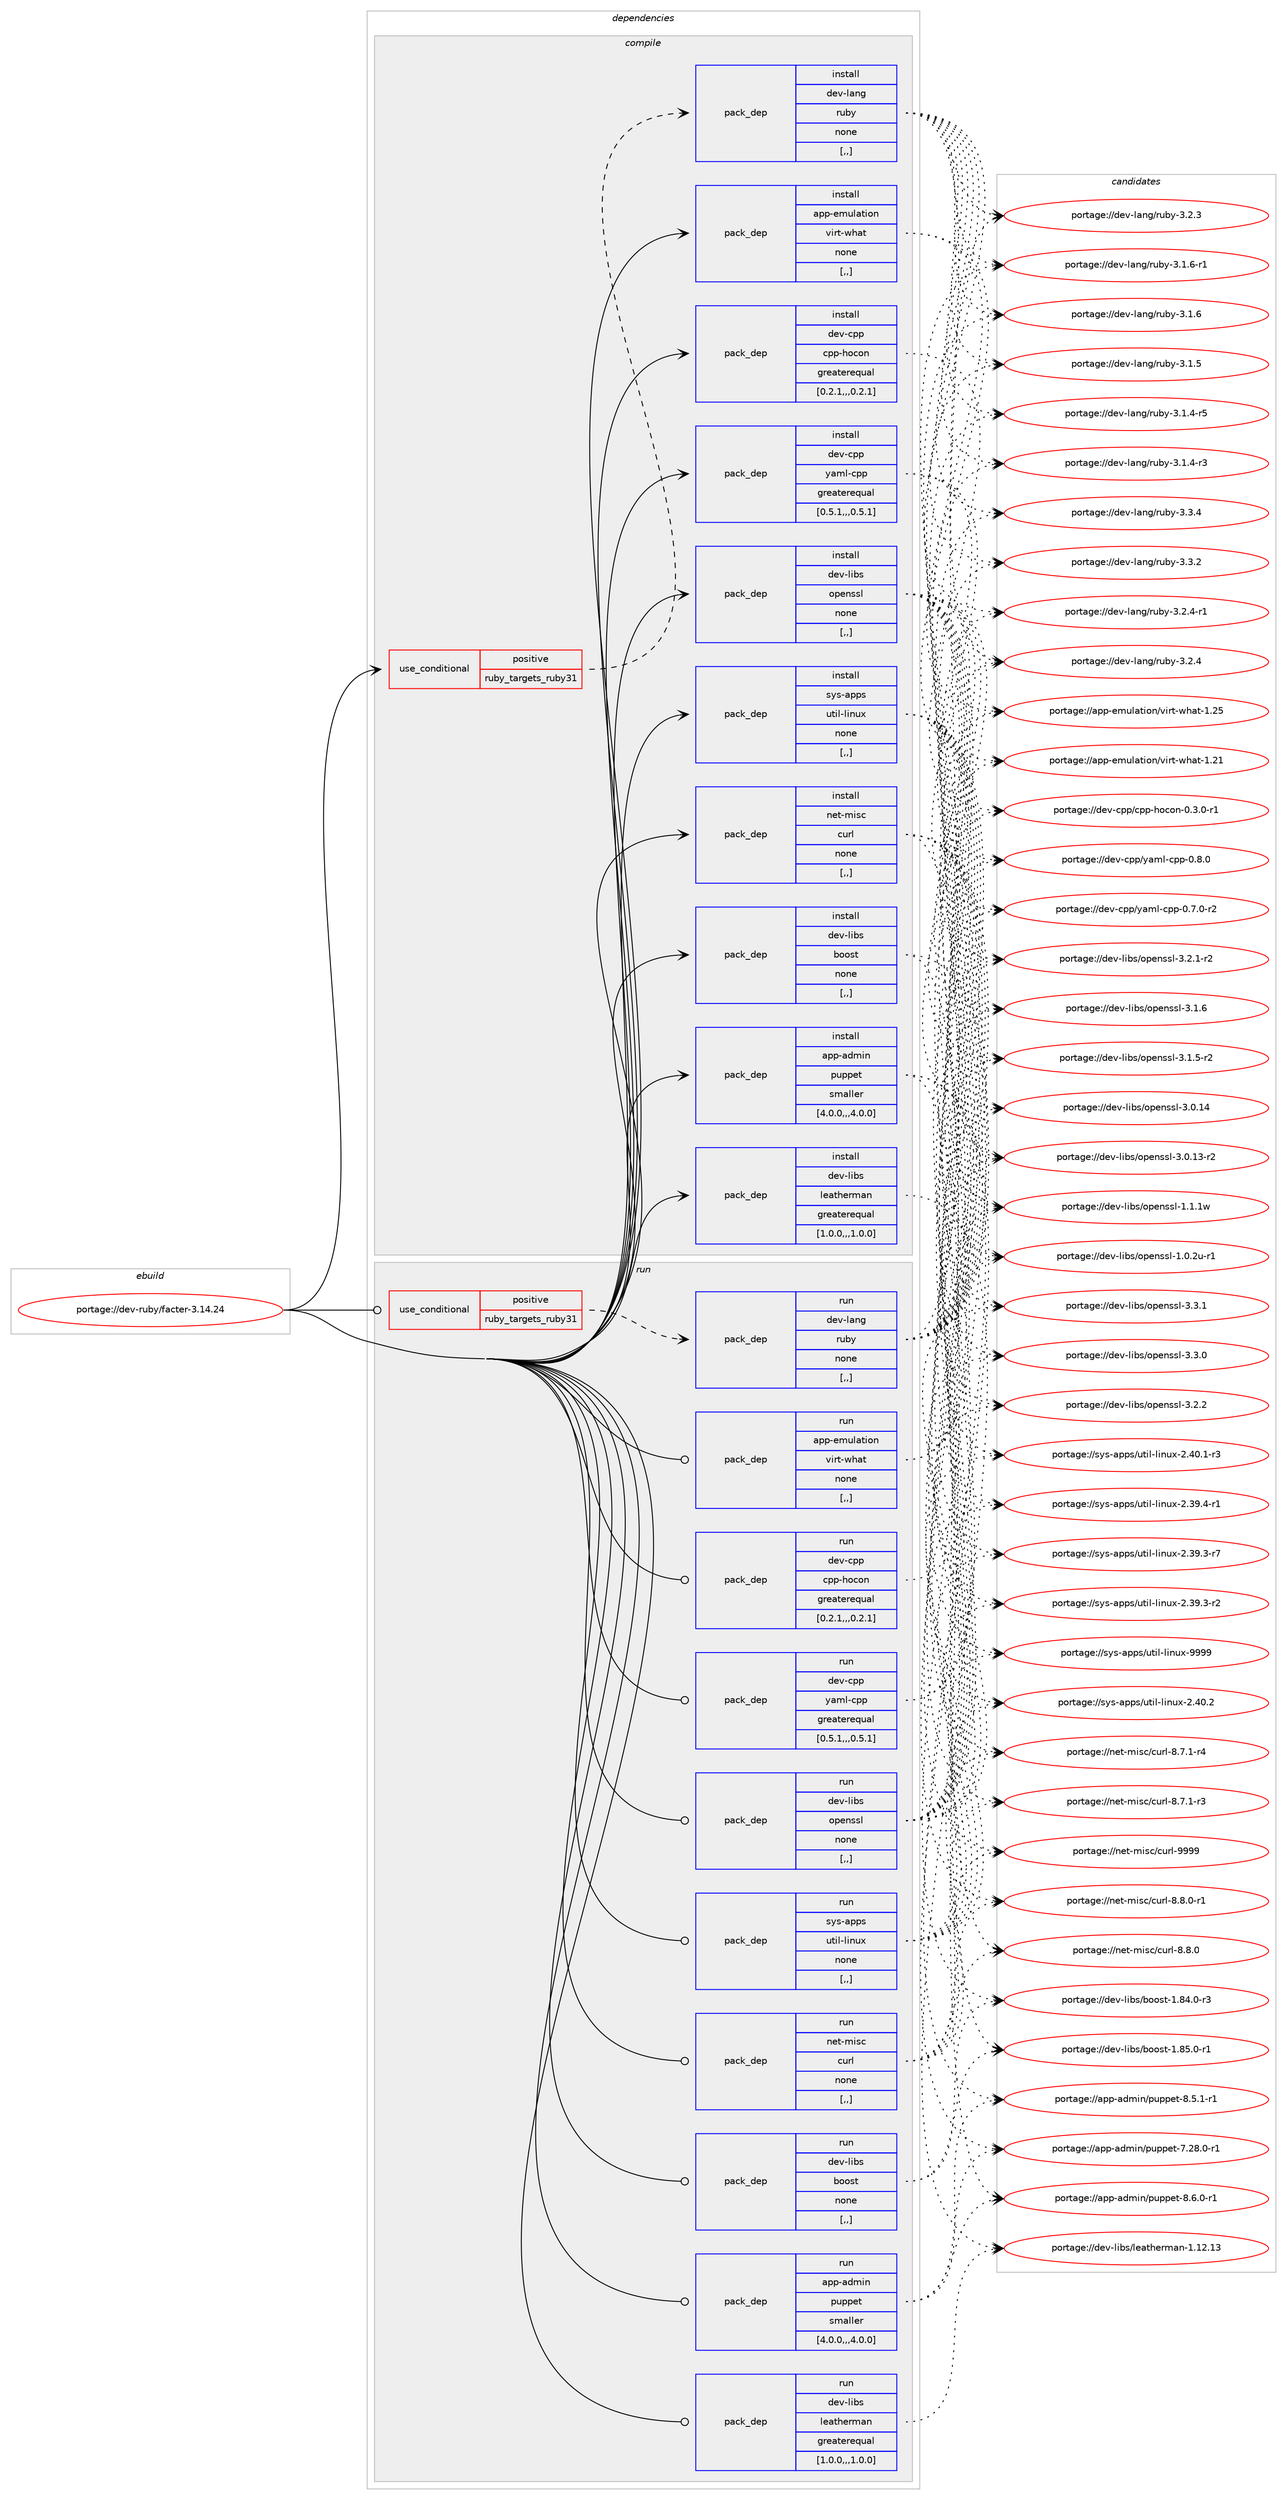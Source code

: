 digraph prolog {

# *************
# Graph options
# *************

newrank=true;
concentrate=true;
compound=true;
graph [rankdir=LR,fontname=Helvetica,fontsize=10,ranksep=1.5];#, ranksep=2.5, nodesep=0.2];
edge  [arrowhead=vee];
node  [fontname=Helvetica,fontsize=10];

# **********
# The ebuild
# **********

subgraph cluster_leftcol {
color=gray;
label=<<i>ebuild</i>>;
id [label="portage://dev-ruby/facter-3.14.24", color=red, width=4, href="../dev-ruby/facter-3.14.24.svg"];
}

# ****************
# The dependencies
# ****************

subgraph cluster_midcol {
color=gray;
label=<<i>dependencies</i>>;
subgraph cluster_compile {
fillcolor="#eeeeee";
style=filled;
label=<<i>compile</i>>;
subgraph cond47302 {
dependency182671 [label=<<TABLE BORDER="0" CELLBORDER="1" CELLSPACING="0" CELLPADDING="4"><TR><TD ROWSPAN="3" CELLPADDING="10">use_conditional</TD></TR><TR><TD>positive</TD></TR><TR><TD>ruby_targets_ruby31</TD></TR></TABLE>>, shape=none, color=red];
subgraph pack134054 {
dependency182672 [label=<<TABLE BORDER="0" CELLBORDER="1" CELLSPACING="0" CELLPADDING="4" WIDTH="220"><TR><TD ROWSPAN="6" CELLPADDING="30">pack_dep</TD></TR><TR><TD WIDTH="110">install</TD></TR><TR><TD>dev-lang</TD></TR><TR><TD>ruby</TD></TR><TR><TD>none</TD></TR><TR><TD>[,,]</TD></TR></TABLE>>, shape=none, color=blue];
}
dependency182671:e -> dependency182672:w [weight=20,style="dashed",arrowhead="vee"];
}
id:e -> dependency182671:w [weight=20,style="solid",arrowhead="vee"];
subgraph pack134055 {
dependency182673 [label=<<TABLE BORDER="0" CELLBORDER="1" CELLSPACING="0" CELLPADDING="4" WIDTH="220"><TR><TD ROWSPAN="6" CELLPADDING="30">pack_dep</TD></TR><TR><TD WIDTH="110">install</TD></TR><TR><TD>app-emulation</TD></TR><TR><TD>virt-what</TD></TR><TR><TD>none</TD></TR><TR><TD>[,,]</TD></TR></TABLE>>, shape=none, color=blue];
}
id:e -> dependency182673:w [weight=20,style="solid",arrowhead="vee"];
subgraph pack134056 {
dependency182674 [label=<<TABLE BORDER="0" CELLBORDER="1" CELLSPACING="0" CELLPADDING="4" WIDTH="220"><TR><TD ROWSPAN="6" CELLPADDING="30">pack_dep</TD></TR><TR><TD WIDTH="110">install</TD></TR><TR><TD>dev-cpp</TD></TR><TR><TD>cpp-hocon</TD></TR><TR><TD>greaterequal</TD></TR><TR><TD>[0.2.1,,,0.2.1]</TD></TR></TABLE>>, shape=none, color=blue];
}
id:e -> dependency182674:w [weight=20,style="solid",arrowhead="vee"];
subgraph pack134057 {
dependency182675 [label=<<TABLE BORDER="0" CELLBORDER="1" CELLSPACING="0" CELLPADDING="4" WIDTH="220"><TR><TD ROWSPAN="6" CELLPADDING="30">pack_dep</TD></TR><TR><TD WIDTH="110">install</TD></TR><TR><TD>dev-cpp</TD></TR><TR><TD>yaml-cpp</TD></TR><TR><TD>greaterequal</TD></TR><TR><TD>[0.5.1,,,0.5.1]</TD></TR></TABLE>>, shape=none, color=blue];
}
id:e -> dependency182675:w [weight=20,style="solid",arrowhead="vee"];
subgraph pack134058 {
dependency182676 [label=<<TABLE BORDER="0" CELLBORDER="1" CELLSPACING="0" CELLPADDING="4" WIDTH="220"><TR><TD ROWSPAN="6" CELLPADDING="30">pack_dep</TD></TR><TR><TD WIDTH="110">install</TD></TR><TR><TD>dev-libs</TD></TR><TR><TD>boost</TD></TR><TR><TD>none</TD></TR><TR><TD>[,,]</TD></TR></TABLE>>, shape=none, color=blue];
}
id:e -> dependency182676:w [weight=20,style="solid",arrowhead="vee"];
subgraph pack134059 {
dependency182677 [label=<<TABLE BORDER="0" CELLBORDER="1" CELLSPACING="0" CELLPADDING="4" WIDTH="220"><TR><TD ROWSPAN="6" CELLPADDING="30">pack_dep</TD></TR><TR><TD WIDTH="110">install</TD></TR><TR><TD>dev-libs</TD></TR><TR><TD>leatherman</TD></TR><TR><TD>greaterequal</TD></TR><TR><TD>[1.0.0,,,1.0.0]</TD></TR></TABLE>>, shape=none, color=blue];
}
id:e -> dependency182677:w [weight=20,style="solid",arrowhead="vee"];
subgraph pack134060 {
dependency182678 [label=<<TABLE BORDER="0" CELLBORDER="1" CELLSPACING="0" CELLPADDING="4" WIDTH="220"><TR><TD ROWSPAN="6" CELLPADDING="30">pack_dep</TD></TR><TR><TD WIDTH="110">install</TD></TR><TR><TD>dev-libs</TD></TR><TR><TD>openssl</TD></TR><TR><TD>none</TD></TR><TR><TD>[,,]</TD></TR></TABLE>>, shape=none, color=blue];
}
id:e -> dependency182678:w [weight=20,style="solid",arrowhead="vee"];
subgraph pack134061 {
dependency182679 [label=<<TABLE BORDER="0" CELLBORDER="1" CELLSPACING="0" CELLPADDING="4" WIDTH="220"><TR><TD ROWSPAN="6" CELLPADDING="30">pack_dep</TD></TR><TR><TD WIDTH="110">install</TD></TR><TR><TD>net-misc</TD></TR><TR><TD>curl</TD></TR><TR><TD>none</TD></TR><TR><TD>[,,]</TD></TR></TABLE>>, shape=none, color=blue];
}
id:e -> dependency182679:w [weight=20,style="solid",arrowhead="vee"];
subgraph pack134062 {
dependency182680 [label=<<TABLE BORDER="0" CELLBORDER="1" CELLSPACING="0" CELLPADDING="4" WIDTH="220"><TR><TD ROWSPAN="6" CELLPADDING="30">pack_dep</TD></TR><TR><TD WIDTH="110">install</TD></TR><TR><TD>sys-apps</TD></TR><TR><TD>util-linux</TD></TR><TR><TD>none</TD></TR><TR><TD>[,,]</TD></TR></TABLE>>, shape=none, color=blue];
}
id:e -> dependency182680:w [weight=20,style="solid",arrowhead="vee"];
subgraph pack134063 {
dependency182681 [label=<<TABLE BORDER="0" CELLBORDER="1" CELLSPACING="0" CELLPADDING="4" WIDTH="220"><TR><TD ROWSPAN="6" CELLPADDING="30">pack_dep</TD></TR><TR><TD WIDTH="110">install</TD></TR><TR><TD>app-admin</TD></TR><TR><TD>puppet</TD></TR><TR><TD>smaller</TD></TR><TR><TD>[4.0.0,,,4.0.0]</TD></TR></TABLE>>, shape=none, color=blue];
}
id:e -> dependency182681:w [weight=20,style="solid",arrowhead="vee"];
}
subgraph cluster_compileandrun {
fillcolor="#eeeeee";
style=filled;
label=<<i>compile and run</i>>;
}
subgraph cluster_run {
fillcolor="#eeeeee";
style=filled;
label=<<i>run</i>>;
subgraph cond47303 {
dependency182682 [label=<<TABLE BORDER="0" CELLBORDER="1" CELLSPACING="0" CELLPADDING="4"><TR><TD ROWSPAN="3" CELLPADDING="10">use_conditional</TD></TR><TR><TD>positive</TD></TR><TR><TD>ruby_targets_ruby31</TD></TR></TABLE>>, shape=none, color=red];
subgraph pack134064 {
dependency182683 [label=<<TABLE BORDER="0" CELLBORDER="1" CELLSPACING="0" CELLPADDING="4" WIDTH="220"><TR><TD ROWSPAN="6" CELLPADDING="30">pack_dep</TD></TR><TR><TD WIDTH="110">run</TD></TR><TR><TD>dev-lang</TD></TR><TR><TD>ruby</TD></TR><TR><TD>none</TD></TR><TR><TD>[,,]</TD></TR></TABLE>>, shape=none, color=blue];
}
dependency182682:e -> dependency182683:w [weight=20,style="dashed",arrowhead="vee"];
}
id:e -> dependency182682:w [weight=20,style="solid",arrowhead="odot"];
subgraph pack134065 {
dependency182684 [label=<<TABLE BORDER="0" CELLBORDER="1" CELLSPACING="0" CELLPADDING="4" WIDTH="220"><TR><TD ROWSPAN="6" CELLPADDING="30">pack_dep</TD></TR><TR><TD WIDTH="110">run</TD></TR><TR><TD>app-emulation</TD></TR><TR><TD>virt-what</TD></TR><TR><TD>none</TD></TR><TR><TD>[,,]</TD></TR></TABLE>>, shape=none, color=blue];
}
id:e -> dependency182684:w [weight=20,style="solid",arrowhead="odot"];
subgraph pack134066 {
dependency182685 [label=<<TABLE BORDER="0" CELLBORDER="1" CELLSPACING="0" CELLPADDING="4" WIDTH="220"><TR><TD ROWSPAN="6" CELLPADDING="30">pack_dep</TD></TR><TR><TD WIDTH="110">run</TD></TR><TR><TD>dev-cpp</TD></TR><TR><TD>cpp-hocon</TD></TR><TR><TD>greaterequal</TD></TR><TR><TD>[0.2.1,,,0.2.1]</TD></TR></TABLE>>, shape=none, color=blue];
}
id:e -> dependency182685:w [weight=20,style="solid",arrowhead="odot"];
subgraph pack134067 {
dependency182686 [label=<<TABLE BORDER="0" CELLBORDER="1" CELLSPACING="0" CELLPADDING="4" WIDTH="220"><TR><TD ROWSPAN="6" CELLPADDING="30">pack_dep</TD></TR><TR><TD WIDTH="110">run</TD></TR><TR><TD>dev-cpp</TD></TR><TR><TD>yaml-cpp</TD></TR><TR><TD>greaterequal</TD></TR><TR><TD>[0.5.1,,,0.5.1]</TD></TR></TABLE>>, shape=none, color=blue];
}
id:e -> dependency182686:w [weight=20,style="solid",arrowhead="odot"];
subgraph pack134068 {
dependency182687 [label=<<TABLE BORDER="0" CELLBORDER="1" CELLSPACING="0" CELLPADDING="4" WIDTH="220"><TR><TD ROWSPAN="6" CELLPADDING="30">pack_dep</TD></TR><TR><TD WIDTH="110">run</TD></TR><TR><TD>dev-libs</TD></TR><TR><TD>boost</TD></TR><TR><TD>none</TD></TR><TR><TD>[,,]</TD></TR></TABLE>>, shape=none, color=blue];
}
id:e -> dependency182687:w [weight=20,style="solid",arrowhead="odot"];
subgraph pack134069 {
dependency182688 [label=<<TABLE BORDER="0" CELLBORDER="1" CELLSPACING="0" CELLPADDING="4" WIDTH="220"><TR><TD ROWSPAN="6" CELLPADDING="30">pack_dep</TD></TR><TR><TD WIDTH="110">run</TD></TR><TR><TD>dev-libs</TD></TR><TR><TD>leatherman</TD></TR><TR><TD>greaterequal</TD></TR><TR><TD>[1.0.0,,,1.0.0]</TD></TR></TABLE>>, shape=none, color=blue];
}
id:e -> dependency182688:w [weight=20,style="solid",arrowhead="odot"];
subgraph pack134070 {
dependency182689 [label=<<TABLE BORDER="0" CELLBORDER="1" CELLSPACING="0" CELLPADDING="4" WIDTH="220"><TR><TD ROWSPAN="6" CELLPADDING="30">pack_dep</TD></TR><TR><TD WIDTH="110">run</TD></TR><TR><TD>dev-libs</TD></TR><TR><TD>openssl</TD></TR><TR><TD>none</TD></TR><TR><TD>[,,]</TD></TR></TABLE>>, shape=none, color=blue];
}
id:e -> dependency182689:w [weight=20,style="solid",arrowhead="odot"];
subgraph pack134071 {
dependency182690 [label=<<TABLE BORDER="0" CELLBORDER="1" CELLSPACING="0" CELLPADDING="4" WIDTH="220"><TR><TD ROWSPAN="6" CELLPADDING="30">pack_dep</TD></TR><TR><TD WIDTH="110">run</TD></TR><TR><TD>net-misc</TD></TR><TR><TD>curl</TD></TR><TR><TD>none</TD></TR><TR><TD>[,,]</TD></TR></TABLE>>, shape=none, color=blue];
}
id:e -> dependency182690:w [weight=20,style="solid",arrowhead="odot"];
subgraph pack134072 {
dependency182691 [label=<<TABLE BORDER="0" CELLBORDER="1" CELLSPACING="0" CELLPADDING="4" WIDTH="220"><TR><TD ROWSPAN="6" CELLPADDING="30">pack_dep</TD></TR><TR><TD WIDTH="110">run</TD></TR><TR><TD>sys-apps</TD></TR><TR><TD>util-linux</TD></TR><TR><TD>none</TD></TR><TR><TD>[,,]</TD></TR></TABLE>>, shape=none, color=blue];
}
id:e -> dependency182691:w [weight=20,style="solid",arrowhead="odot"];
subgraph pack134073 {
dependency182692 [label=<<TABLE BORDER="0" CELLBORDER="1" CELLSPACING="0" CELLPADDING="4" WIDTH="220"><TR><TD ROWSPAN="6" CELLPADDING="30">pack_dep</TD></TR><TR><TD WIDTH="110">run</TD></TR><TR><TD>app-admin</TD></TR><TR><TD>puppet</TD></TR><TR><TD>smaller</TD></TR><TR><TD>[4.0.0,,,4.0.0]</TD></TR></TABLE>>, shape=none, color=blue];
}
id:e -> dependency182692:w [weight=20,style="solid",arrowhead="odot"];
}
}

# **************
# The candidates
# **************

subgraph cluster_choices {
rank=same;
color=gray;
label=<<i>candidates</i>>;

subgraph choice134054 {
color=black;
nodesep=1;
choice10010111845108971101034711411798121455146514652 [label="portage://dev-lang/ruby-3.3.4", color=red, width=4,href="../dev-lang/ruby-3.3.4.svg"];
choice10010111845108971101034711411798121455146514650 [label="portage://dev-lang/ruby-3.3.2", color=red, width=4,href="../dev-lang/ruby-3.3.2.svg"];
choice100101118451089711010347114117981214551465046524511449 [label="portage://dev-lang/ruby-3.2.4-r1", color=red, width=4,href="../dev-lang/ruby-3.2.4-r1.svg"];
choice10010111845108971101034711411798121455146504652 [label="portage://dev-lang/ruby-3.2.4", color=red, width=4,href="../dev-lang/ruby-3.2.4.svg"];
choice10010111845108971101034711411798121455146504651 [label="portage://dev-lang/ruby-3.2.3", color=red, width=4,href="../dev-lang/ruby-3.2.3.svg"];
choice100101118451089711010347114117981214551464946544511449 [label="portage://dev-lang/ruby-3.1.6-r1", color=red, width=4,href="../dev-lang/ruby-3.1.6-r1.svg"];
choice10010111845108971101034711411798121455146494654 [label="portage://dev-lang/ruby-3.1.6", color=red, width=4,href="../dev-lang/ruby-3.1.6.svg"];
choice10010111845108971101034711411798121455146494653 [label="portage://dev-lang/ruby-3.1.5", color=red, width=4,href="../dev-lang/ruby-3.1.5.svg"];
choice100101118451089711010347114117981214551464946524511453 [label="portage://dev-lang/ruby-3.1.4-r5", color=red, width=4,href="../dev-lang/ruby-3.1.4-r5.svg"];
choice100101118451089711010347114117981214551464946524511451 [label="portage://dev-lang/ruby-3.1.4-r3", color=red, width=4,href="../dev-lang/ruby-3.1.4-r3.svg"];
dependency182672:e -> choice10010111845108971101034711411798121455146514652:w [style=dotted,weight="100"];
dependency182672:e -> choice10010111845108971101034711411798121455146514650:w [style=dotted,weight="100"];
dependency182672:e -> choice100101118451089711010347114117981214551465046524511449:w [style=dotted,weight="100"];
dependency182672:e -> choice10010111845108971101034711411798121455146504652:w [style=dotted,weight="100"];
dependency182672:e -> choice10010111845108971101034711411798121455146504651:w [style=dotted,weight="100"];
dependency182672:e -> choice100101118451089711010347114117981214551464946544511449:w [style=dotted,weight="100"];
dependency182672:e -> choice10010111845108971101034711411798121455146494654:w [style=dotted,weight="100"];
dependency182672:e -> choice10010111845108971101034711411798121455146494653:w [style=dotted,weight="100"];
dependency182672:e -> choice100101118451089711010347114117981214551464946524511453:w [style=dotted,weight="100"];
dependency182672:e -> choice100101118451089711010347114117981214551464946524511451:w [style=dotted,weight="100"];
}
subgraph choice134055 {
color=black;
nodesep=1;
choice9711211245101109117108971161051111104711810511411645119104971164549465053 [label="portage://app-emulation/virt-what-1.25", color=red, width=4,href="../app-emulation/virt-what-1.25.svg"];
choice9711211245101109117108971161051111104711810511411645119104971164549465049 [label="portage://app-emulation/virt-what-1.21", color=red, width=4,href="../app-emulation/virt-what-1.21.svg"];
dependency182673:e -> choice9711211245101109117108971161051111104711810511411645119104971164549465053:w [style=dotted,weight="100"];
dependency182673:e -> choice9711211245101109117108971161051111104711810511411645119104971164549465049:w [style=dotted,weight="100"];
}
subgraph choice134056 {
color=black;
nodesep=1;
choice1001011184599112112479911211245104111991111104548465146484511449 [label="portage://dev-cpp/cpp-hocon-0.3.0-r1", color=red, width=4,href="../dev-cpp/cpp-hocon-0.3.0-r1.svg"];
dependency182674:e -> choice1001011184599112112479911211245104111991111104548465146484511449:w [style=dotted,weight="100"];
}
subgraph choice134057 {
color=black;
nodesep=1;
choice100101118459911211247121971091084599112112454846564648 [label="portage://dev-cpp/yaml-cpp-0.8.0", color=red, width=4,href="../dev-cpp/yaml-cpp-0.8.0.svg"];
choice1001011184599112112471219710910845991121124548465546484511450 [label="portage://dev-cpp/yaml-cpp-0.7.0-r2", color=red, width=4,href="../dev-cpp/yaml-cpp-0.7.0-r2.svg"];
dependency182675:e -> choice100101118459911211247121971091084599112112454846564648:w [style=dotted,weight="100"];
dependency182675:e -> choice1001011184599112112471219710910845991121124548465546484511450:w [style=dotted,weight="100"];
}
subgraph choice134058 {
color=black;
nodesep=1;
choice10010111845108105981154798111111115116454946565346484511449 [label="portage://dev-libs/boost-1.85.0-r1", color=red, width=4,href="../dev-libs/boost-1.85.0-r1.svg"];
choice10010111845108105981154798111111115116454946565246484511451 [label="portage://dev-libs/boost-1.84.0-r3", color=red, width=4,href="../dev-libs/boost-1.84.0-r3.svg"];
dependency182676:e -> choice10010111845108105981154798111111115116454946565346484511449:w [style=dotted,weight="100"];
dependency182676:e -> choice10010111845108105981154798111111115116454946565246484511451:w [style=dotted,weight="100"];
}
subgraph choice134059 {
color=black;
nodesep=1;
choice10010111845108105981154710810197116104101114109971104549464950464951 [label="portage://dev-libs/leatherman-1.12.13", color=red, width=4,href="../dev-libs/leatherman-1.12.13.svg"];
dependency182677:e -> choice10010111845108105981154710810197116104101114109971104549464950464951:w [style=dotted,weight="100"];
}
subgraph choice134060 {
color=black;
nodesep=1;
choice100101118451081059811547111112101110115115108455146514649 [label="portage://dev-libs/openssl-3.3.1", color=red, width=4,href="../dev-libs/openssl-3.3.1.svg"];
choice100101118451081059811547111112101110115115108455146514648 [label="portage://dev-libs/openssl-3.3.0", color=red, width=4,href="../dev-libs/openssl-3.3.0.svg"];
choice100101118451081059811547111112101110115115108455146504650 [label="portage://dev-libs/openssl-3.2.2", color=red, width=4,href="../dev-libs/openssl-3.2.2.svg"];
choice1001011184510810598115471111121011101151151084551465046494511450 [label="portage://dev-libs/openssl-3.2.1-r2", color=red, width=4,href="../dev-libs/openssl-3.2.1-r2.svg"];
choice100101118451081059811547111112101110115115108455146494654 [label="portage://dev-libs/openssl-3.1.6", color=red, width=4,href="../dev-libs/openssl-3.1.6.svg"];
choice1001011184510810598115471111121011101151151084551464946534511450 [label="portage://dev-libs/openssl-3.1.5-r2", color=red, width=4,href="../dev-libs/openssl-3.1.5-r2.svg"];
choice10010111845108105981154711111210111011511510845514648464952 [label="portage://dev-libs/openssl-3.0.14", color=red, width=4,href="../dev-libs/openssl-3.0.14.svg"];
choice100101118451081059811547111112101110115115108455146484649514511450 [label="portage://dev-libs/openssl-3.0.13-r2", color=red, width=4,href="../dev-libs/openssl-3.0.13-r2.svg"];
choice100101118451081059811547111112101110115115108454946494649119 [label="portage://dev-libs/openssl-1.1.1w", color=red, width=4,href="../dev-libs/openssl-1.1.1w.svg"];
choice1001011184510810598115471111121011101151151084549464846501174511449 [label="portage://dev-libs/openssl-1.0.2u-r1", color=red, width=4,href="../dev-libs/openssl-1.0.2u-r1.svg"];
dependency182678:e -> choice100101118451081059811547111112101110115115108455146514649:w [style=dotted,weight="100"];
dependency182678:e -> choice100101118451081059811547111112101110115115108455146514648:w [style=dotted,weight="100"];
dependency182678:e -> choice100101118451081059811547111112101110115115108455146504650:w [style=dotted,weight="100"];
dependency182678:e -> choice1001011184510810598115471111121011101151151084551465046494511450:w [style=dotted,weight="100"];
dependency182678:e -> choice100101118451081059811547111112101110115115108455146494654:w [style=dotted,weight="100"];
dependency182678:e -> choice1001011184510810598115471111121011101151151084551464946534511450:w [style=dotted,weight="100"];
dependency182678:e -> choice10010111845108105981154711111210111011511510845514648464952:w [style=dotted,weight="100"];
dependency182678:e -> choice100101118451081059811547111112101110115115108455146484649514511450:w [style=dotted,weight="100"];
dependency182678:e -> choice100101118451081059811547111112101110115115108454946494649119:w [style=dotted,weight="100"];
dependency182678:e -> choice1001011184510810598115471111121011101151151084549464846501174511449:w [style=dotted,weight="100"];
}
subgraph choice134061 {
color=black;
nodesep=1;
choice110101116451091051159947991171141084557575757 [label="portage://net-misc/curl-9999", color=red, width=4,href="../net-misc/curl-9999.svg"];
choice110101116451091051159947991171141084556465646484511449 [label="portage://net-misc/curl-8.8.0-r1", color=red, width=4,href="../net-misc/curl-8.8.0-r1.svg"];
choice11010111645109105115994799117114108455646564648 [label="portage://net-misc/curl-8.8.0", color=red, width=4,href="../net-misc/curl-8.8.0.svg"];
choice110101116451091051159947991171141084556465546494511452 [label="portage://net-misc/curl-8.7.1-r4", color=red, width=4,href="../net-misc/curl-8.7.1-r4.svg"];
choice110101116451091051159947991171141084556465546494511451 [label="portage://net-misc/curl-8.7.1-r3", color=red, width=4,href="../net-misc/curl-8.7.1-r3.svg"];
dependency182679:e -> choice110101116451091051159947991171141084557575757:w [style=dotted,weight="100"];
dependency182679:e -> choice110101116451091051159947991171141084556465646484511449:w [style=dotted,weight="100"];
dependency182679:e -> choice11010111645109105115994799117114108455646564648:w [style=dotted,weight="100"];
dependency182679:e -> choice110101116451091051159947991171141084556465546494511452:w [style=dotted,weight="100"];
dependency182679:e -> choice110101116451091051159947991171141084556465546494511451:w [style=dotted,weight="100"];
}
subgraph choice134062 {
color=black;
nodesep=1;
choice115121115459711211211547117116105108451081051101171204557575757 [label="portage://sys-apps/util-linux-9999", color=red, width=4,href="../sys-apps/util-linux-9999.svg"];
choice1151211154597112112115471171161051084510810511011712045504652484650 [label="portage://sys-apps/util-linux-2.40.2", color=red, width=4,href="../sys-apps/util-linux-2.40.2.svg"];
choice11512111545971121121154711711610510845108105110117120455046524846494511451 [label="portage://sys-apps/util-linux-2.40.1-r3", color=red, width=4,href="../sys-apps/util-linux-2.40.1-r3.svg"];
choice11512111545971121121154711711610510845108105110117120455046515746524511449 [label="portage://sys-apps/util-linux-2.39.4-r1", color=red, width=4,href="../sys-apps/util-linux-2.39.4-r1.svg"];
choice11512111545971121121154711711610510845108105110117120455046515746514511455 [label="portage://sys-apps/util-linux-2.39.3-r7", color=red, width=4,href="../sys-apps/util-linux-2.39.3-r7.svg"];
choice11512111545971121121154711711610510845108105110117120455046515746514511450 [label="portage://sys-apps/util-linux-2.39.3-r2", color=red, width=4,href="../sys-apps/util-linux-2.39.3-r2.svg"];
dependency182680:e -> choice115121115459711211211547117116105108451081051101171204557575757:w [style=dotted,weight="100"];
dependency182680:e -> choice1151211154597112112115471171161051084510810511011712045504652484650:w [style=dotted,weight="100"];
dependency182680:e -> choice11512111545971121121154711711610510845108105110117120455046524846494511451:w [style=dotted,weight="100"];
dependency182680:e -> choice11512111545971121121154711711610510845108105110117120455046515746524511449:w [style=dotted,weight="100"];
dependency182680:e -> choice11512111545971121121154711711610510845108105110117120455046515746514511455:w [style=dotted,weight="100"];
dependency182680:e -> choice11512111545971121121154711711610510845108105110117120455046515746514511450:w [style=dotted,weight="100"];
}
subgraph choice134063 {
color=black;
nodesep=1;
choice971121124597100109105110471121171121121011164556465446484511449 [label="portage://app-admin/puppet-8.6.0-r1", color=red, width=4,href="../app-admin/puppet-8.6.0-r1.svg"];
choice971121124597100109105110471121171121121011164556465346494511449 [label="portage://app-admin/puppet-8.5.1-r1", color=red, width=4,href="../app-admin/puppet-8.5.1-r1.svg"];
choice97112112459710010910511047112117112112101116455546505646484511449 [label="portage://app-admin/puppet-7.28.0-r1", color=red, width=4,href="../app-admin/puppet-7.28.0-r1.svg"];
dependency182681:e -> choice971121124597100109105110471121171121121011164556465446484511449:w [style=dotted,weight="100"];
dependency182681:e -> choice971121124597100109105110471121171121121011164556465346494511449:w [style=dotted,weight="100"];
dependency182681:e -> choice97112112459710010910511047112117112112101116455546505646484511449:w [style=dotted,weight="100"];
}
subgraph choice134064 {
color=black;
nodesep=1;
choice10010111845108971101034711411798121455146514652 [label="portage://dev-lang/ruby-3.3.4", color=red, width=4,href="../dev-lang/ruby-3.3.4.svg"];
choice10010111845108971101034711411798121455146514650 [label="portage://dev-lang/ruby-3.3.2", color=red, width=4,href="../dev-lang/ruby-3.3.2.svg"];
choice100101118451089711010347114117981214551465046524511449 [label="portage://dev-lang/ruby-3.2.4-r1", color=red, width=4,href="../dev-lang/ruby-3.2.4-r1.svg"];
choice10010111845108971101034711411798121455146504652 [label="portage://dev-lang/ruby-3.2.4", color=red, width=4,href="../dev-lang/ruby-3.2.4.svg"];
choice10010111845108971101034711411798121455146504651 [label="portage://dev-lang/ruby-3.2.3", color=red, width=4,href="../dev-lang/ruby-3.2.3.svg"];
choice100101118451089711010347114117981214551464946544511449 [label="portage://dev-lang/ruby-3.1.6-r1", color=red, width=4,href="../dev-lang/ruby-3.1.6-r1.svg"];
choice10010111845108971101034711411798121455146494654 [label="portage://dev-lang/ruby-3.1.6", color=red, width=4,href="../dev-lang/ruby-3.1.6.svg"];
choice10010111845108971101034711411798121455146494653 [label="portage://dev-lang/ruby-3.1.5", color=red, width=4,href="../dev-lang/ruby-3.1.5.svg"];
choice100101118451089711010347114117981214551464946524511453 [label="portage://dev-lang/ruby-3.1.4-r5", color=red, width=4,href="../dev-lang/ruby-3.1.4-r5.svg"];
choice100101118451089711010347114117981214551464946524511451 [label="portage://dev-lang/ruby-3.1.4-r3", color=red, width=4,href="../dev-lang/ruby-3.1.4-r3.svg"];
dependency182683:e -> choice10010111845108971101034711411798121455146514652:w [style=dotted,weight="100"];
dependency182683:e -> choice10010111845108971101034711411798121455146514650:w [style=dotted,weight="100"];
dependency182683:e -> choice100101118451089711010347114117981214551465046524511449:w [style=dotted,weight="100"];
dependency182683:e -> choice10010111845108971101034711411798121455146504652:w [style=dotted,weight="100"];
dependency182683:e -> choice10010111845108971101034711411798121455146504651:w [style=dotted,weight="100"];
dependency182683:e -> choice100101118451089711010347114117981214551464946544511449:w [style=dotted,weight="100"];
dependency182683:e -> choice10010111845108971101034711411798121455146494654:w [style=dotted,weight="100"];
dependency182683:e -> choice10010111845108971101034711411798121455146494653:w [style=dotted,weight="100"];
dependency182683:e -> choice100101118451089711010347114117981214551464946524511453:w [style=dotted,weight="100"];
dependency182683:e -> choice100101118451089711010347114117981214551464946524511451:w [style=dotted,weight="100"];
}
subgraph choice134065 {
color=black;
nodesep=1;
choice9711211245101109117108971161051111104711810511411645119104971164549465053 [label="portage://app-emulation/virt-what-1.25", color=red, width=4,href="../app-emulation/virt-what-1.25.svg"];
choice9711211245101109117108971161051111104711810511411645119104971164549465049 [label="portage://app-emulation/virt-what-1.21", color=red, width=4,href="../app-emulation/virt-what-1.21.svg"];
dependency182684:e -> choice9711211245101109117108971161051111104711810511411645119104971164549465053:w [style=dotted,weight="100"];
dependency182684:e -> choice9711211245101109117108971161051111104711810511411645119104971164549465049:w [style=dotted,weight="100"];
}
subgraph choice134066 {
color=black;
nodesep=1;
choice1001011184599112112479911211245104111991111104548465146484511449 [label="portage://dev-cpp/cpp-hocon-0.3.0-r1", color=red, width=4,href="../dev-cpp/cpp-hocon-0.3.0-r1.svg"];
dependency182685:e -> choice1001011184599112112479911211245104111991111104548465146484511449:w [style=dotted,weight="100"];
}
subgraph choice134067 {
color=black;
nodesep=1;
choice100101118459911211247121971091084599112112454846564648 [label="portage://dev-cpp/yaml-cpp-0.8.0", color=red, width=4,href="../dev-cpp/yaml-cpp-0.8.0.svg"];
choice1001011184599112112471219710910845991121124548465546484511450 [label="portage://dev-cpp/yaml-cpp-0.7.0-r2", color=red, width=4,href="../dev-cpp/yaml-cpp-0.7.0-r2.svg"];
dependency182686:e -> choice100101118459911211247121971091084599112112454846564648:w [style=dotted,weight="100"];
dependency182686:e -> choice1001011184599112112471219710910845991121124548465546484511450:w [style=dotted,weight="100"];
}
subgraph choice134068 {
color=black;
nodesep=1;
choice10010111845108105981154798111111115116454946565346484511449 [label="portage://dev-libs/boost-1.85.0-r1", color=red, width=4,href="../dev-libs/boost-1.85.0-r1.svg"];
choice10010111845108105981154798111111115116454946565246484511451 [label="portage://dev-libs/boost-1.84.0-r3", color=red, width=4,href="../dev-libs/boost-1.84.0-r3.svg"];
dependency182687:e -> choice10010111845108105981154798111111115116454946565346484511449:w [style=dotted,weight="100"];
dependency182687:e -> choice10010111845108105981154798111111115116454946565246484511451:w [style=dotted,weight="100"];
}
subgraph choice134069 {
color=black;
nodesep=1;
choice10010111845108105981154710810197116104101114109971104549464950464951 [label="portage://dev-libs/leatherman-1.12.13", color=red, width=4,href="../dev-libs/leatherman-1.12.13.svg"];
dependency182688:e -> choice10010111845108105981154710810197116104101114109971104549464950464951:w [style=dotted,weight="100"];
}
subgraph choice134070 {
color=black;
nodesep=1;
choice100101118451081059811547111112101110115115108455146514649 [label="portage://dev-libs/openssl-3.3.1", color=red, width=4,href="../dev-libs/openssl-3.3.1.svg"];
choice100101118451081059811547111112101110115115108455146514648 [label="portage://dev-libs/openssl-3.3.0", color=red, width=4,href="../dev-libs/openssl-3.3.0.svg"];
choice100101118451081059811547111112101110115115108455146504650 [label="portage://dev-libs/openssl-3.2.2", color=red, width=4,href="../dev-libs/openssl-3.2.2.svg"];
choice1001011184510810598115471111121011101151151084551465046494511450 [label="portage://dev-libs/openssl-3.2.1-r2", color=red, width=4,href="../dev-libs/openssl-3.2.1-r2.svg"];
choice100101118451081059811547111112101110115115108455146494654 [label="portage://dev-libs/openssl-3.1.6", color=red, width=4,href="../dev-libs/openssl-3.1.6.svg"];
choice1001011184510810598115471111121011101151151084551464946534511450 [label="portage://dev-libs/openssl-3.1.5-r2", color=red, width=4,href="../dev-libs/openssl-3.1.5-r2.svg"];
choice10010111845108105981154711111210111011511510845514648464952 [label="portage://dev-libs/openssl-3.0.14", color=red, width=4,href="../dev-libs/openssl-3.0.14.svg"];
choice100101118451081059811547111112101110115115108455146484649514511450 [label="portage://dev-libs/openssl-3.0.13-r2", color=red, width=4,href="../dev-libs/openssl-3.0.13-r2.svg"];
choice100101118451081059811547111112101110115115108454946494649119 [label="portage://dev-libs/openssl-1.1.1w", color=red, width=4,href="../dev-libs/openssl-1.1.1w.svg"];
choice1001011184510810598115471111121011101151151084549464846501174511449 [label="portage://dev-libs/openssl-1.0.2u-r1", color=red, width=4,href="../dev-libs/openssl-1.0.2u-r1.svg"];
dependency182689:e -> choice100101118451081059811547111112101110115115108455146514649:w [style=dotted,weight="100"];
dependency182689:e -> choice100101118451081059811547111112101110115115108455146514648:w [style=dotted,weight="100"];
dependency182689:e -> choice100101118451081059811547111112101110115115108455146504650:w [style=dotted,weight="100"];
dependency182689:e -> choice1001011184510810598115471111121011101151151084551465046494511450:w [style=dotted,weight="100"];
dependency182689:e -> choice100101118451081059811547111112101110115115108455146494654:w [style=dotted,weight="100"];
dependency182689:e -> choice1001011184510810598115471111121011101151151084551464946534511450:w [style=dotted,weight="100"];
dependency182689:e -> choice10010111845108105981154711111210111011511510845514648464952:w [style=dotted,weight="100"];
dependency182689:e -> choice100101118451081059811547111112101110115115108455146484649514511450:w [style=dotted,weight="100"];
dependency182689:e -> choice100101118451081059811547111112101110115115108454946494649119:w [style=dotted,weight="100"];
dependency182689:e -> choice1001011184510810598115471111121011101151151084549464846501174511449:w [style=dotted,weight="100"];
}
subgraph choice134071 {
color=black;
nodesep=1;
choice110101116451091051159947991171141084557575757 [label="portage://net-misc/curl-9999", color=red, width=4,href="../net-misc/curl-9999.svg"];
choice110101116451091051159947991171141084556465646484511449 [label="portage://net-misc/curl-8.8.0-r1", color=red, width=4,href="../net-misc/curl-8.8.0-r1.svg"];
choice11010111645109105115994799117114108455646564648 [label="portage://net-misc/curl-8.8.0", color=red, width=4,href="../net-misc/curl-8.8.0.svg"];
choice110101116451091051159947991171141084556465546494511452 [label="portage://net-misc/curl-8.7.1-r4", color=red, width=4,href="../net-misc/curl-8.7.1-r4.svg"];
choice110101116451091051159947991171141084556465546494511451 [label="portage://net-misc/curl-8.7.1-r3", color=red, width=4,href="../net-misc/curl-8.7.1-r3.svg"];
dependency182690:e -> choice110101116451091051159947991171141084557575757:w [style=dotted,weight="100"];
dependency182690:e -> choice110101116451091051159947991171141084556465646484511449:w [style=dotted,weight="100"];
dependency182690:e -> choice11010111645109105115994799117114108455646564648:w [style=dotted,weight="100"];
dependency182690:e -> choice110101116451091051159947991171141084556465546494511452:w [style=dotted,weight="100"];
dependency182690:e -> choice110101116451091051159947991171141084556465546494511451:w [style=dotted,weight="100"];
}
subgraph choice134072 {
color=black;
nodesep=1;
choice115121115459711211211547117116105108451081051101171204557575757 [label="portage://sys-apps/util-linux-9999", color=red, width=4,href="../sys-apps/util-linux-9999.svg"];
choice1151211154597112112115471171161051084510810511011712045504652484650 [label="portage://sys-apps/util-linux-2.40.2", color=red, width=4,href="../sys-apps/util-linux-2.40.2.svg"];
choice11512111545971121121154711711610510845108105110117120455046524846494511451 [label="portage://sys-apps/util-linux-2.40.1-r3", color=red, width=4,href="../sys-apps/util-linux-2.40.1-r3.svg"];
choice11512111545971121121154711711610510845108105110117120455046515746524511449 [label="portage://sys-apps/util-linux-2.39.4-r1", color=red, width=4,href="../sys-apps/util-linux-2.39.4-r1.svg"];
choice11512111545971121121154711711610510845108105110117120455046515746514511455 [label="portage://sys-apps/util-linux-2.39.3-r7", color=red, width=4,href="../sys-apps/util-linux-2.39.3-r7.svg"];
choice11512111545971121121154711711610510845108105110117120455046515746514511450 [label="portage://sys-apps/util-linux-2.39.3-r2", color=red, width=4,href="../sys-apps/util-linux-2.39.3-r2.svg"];
dependency182691:e -> choice115121115459711211211547117116105108451081051101171204557575757:w [style=dotted,weight="100"];
dependency182691:e -> choice1151211154597112112115471171161051084510810511011712045504652484650:w [style=dotted,weight="100"];
dependency182691:e -> choice11512111545971121121154711711610510845108105110117120455046524846494511451:w [style=dotted,weight="100"];
dependency182691:e -> choice11512111545971121121154711711610510845108105110117120455046515746524511449:w [style=dotted,weight="100"];
dependency182691:e -> choice11512111545971121121154711711610510845108105110117120455046515746514511455:w [style=dotted,weight="100"];
dependency182691:e -> choice11512111545971121121154711711610510845108105110117120455046515746514511450:w [style=dotted,weight="100"];
}
subgraph choice134073 {
color=black;
nodesep=1;
choice971121124597100109105110471121171121121011164556465446484511449 [label="portage://app-admin/puppet-8.6.0-r1", color=red, width=4,href="../app-admin/puppet-8.6.0-r1.svg"];
choice971121124597100109105110471121171121121011164556465346494511449 [label="portage://app-admin/puppet-8.5.1-r1", color=red, width=4,href="../app-admin/puppet-8.5.1-r1.svg"];
choice97112112459710010910511047112117112112101116455546505646484511449 [label="portage://app-admin/puppet-7.28.0-r1", color=red, width=4,href="../app-admin/puppet-7.28.0-r1.svg"];
dependency182692:e -> choice971121124597100109105110471121171121121011164556465446484511449:w [style=dotted,weight="100"];
dependency182692:e -> choice971121124597100109105110471121171121121011164556465346494511449:w [style=dotted,weight="100"];
dependency182692:e -> choice97112112459710010910511047112117112112101116455546505646484511449:w [style=dotted,weight="100"];
}
}

}

